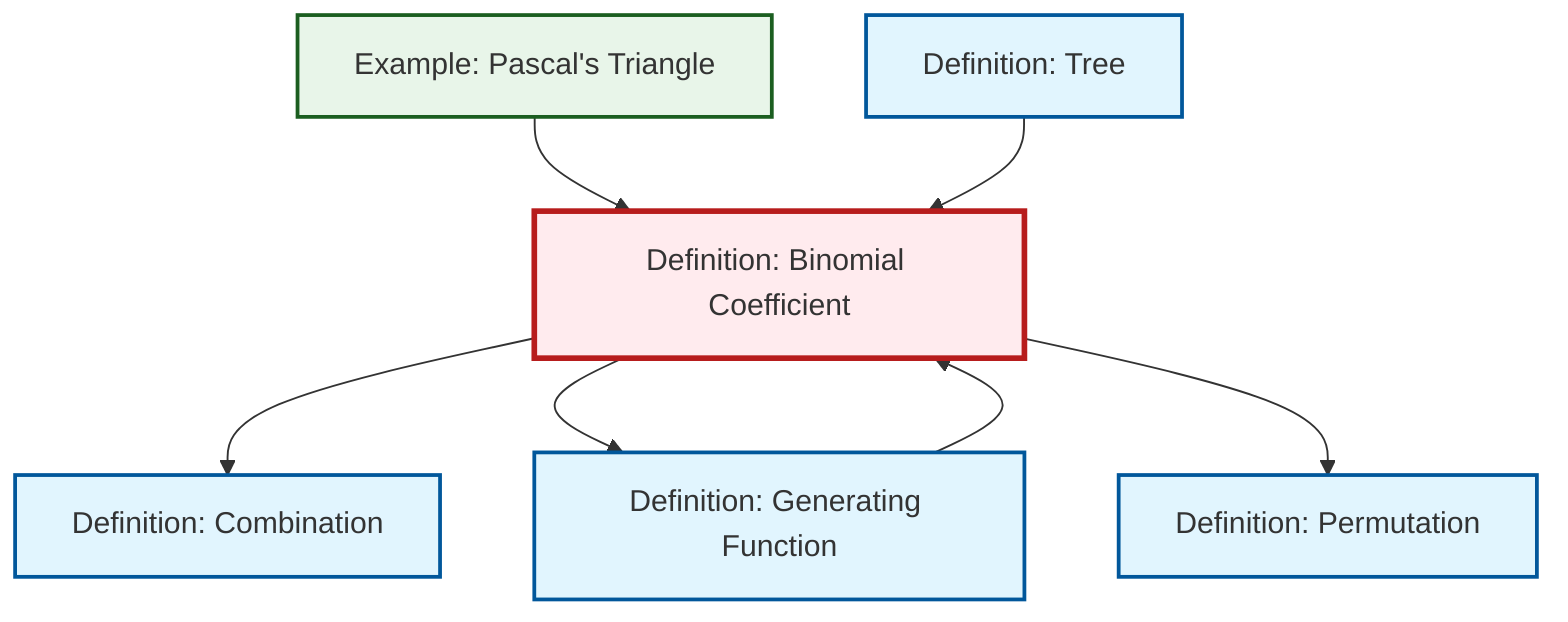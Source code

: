 graph TD
    classDef definition fill:#e1f5fe,stroke:#01579b,stroke-width:2px
    classDef theorem fill:#f3e5f5,stroke:#4a148c,stroke-width:2px
    classDef axiom fill:#fff3e0,stroke:#e65100,stroke-width:2px
    classDef example fill:#e8f5e9,stroke:#1b5e20,stroke-width:2px
    classDef current fill:#ffebee,stroke:#b71c1c,stroke-width:3px
    def-permutation["Definition: Permutation"]:::definition
    ex-pascals-triangle["Example: Pascal's Triangle"]:::example
    def-combination["Definition: Combination"]:::definition
    def-tree["Definition: Tree"]:::definition
    def-generating-function["Definition: Generating Function"]:::definition
    def-binomial-coefficient["Definition: Binomial Coefficient"]:::definition
    def-binomial-coefficient --> def-combination
    ex-pascals-triangle --> def-binomial-coefficient
    def-binomial-coefficient --> def-generating-function
    def-tree --> def-binomial-coefficient
    def-generating-function --> def-binomial-coefficient
    def-binomial-coefficient --> def-permutation
    class def-binomial-coefficient current